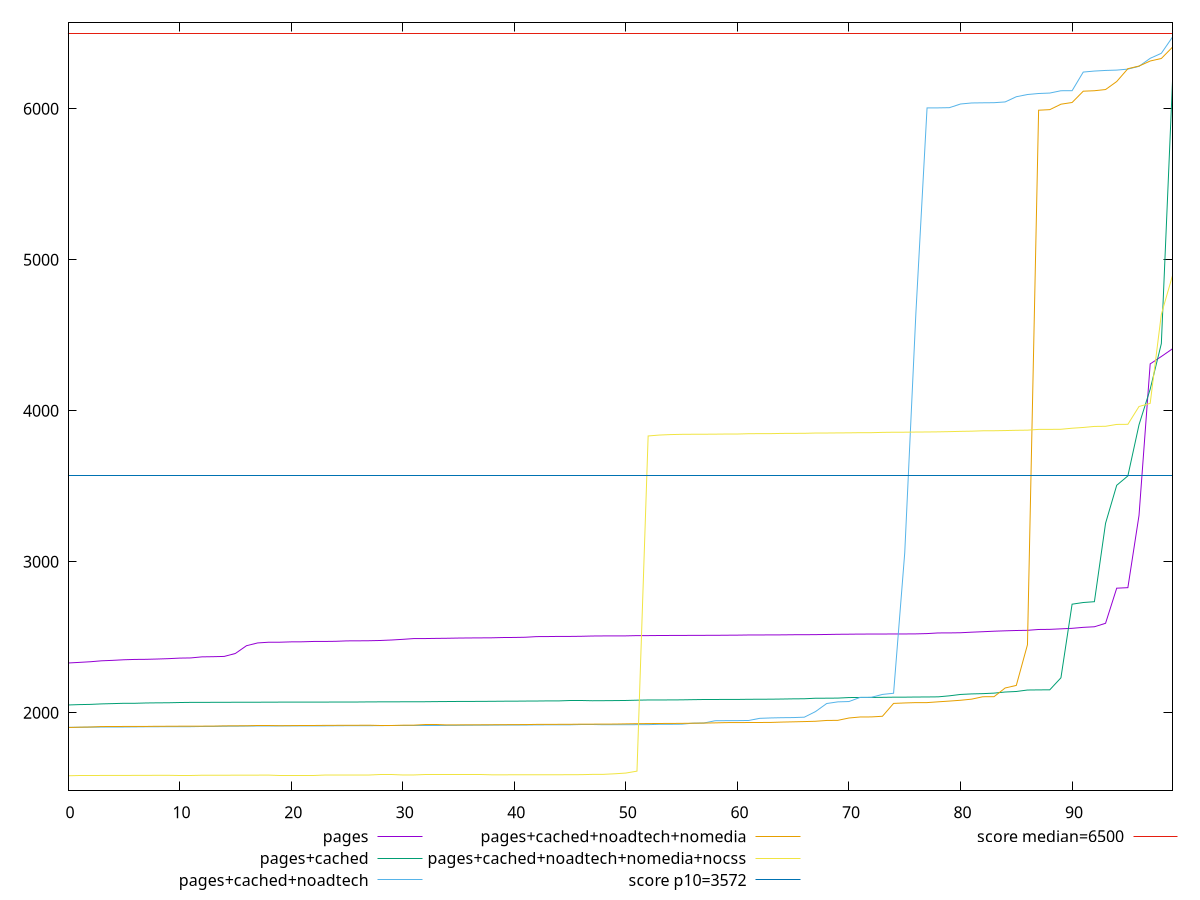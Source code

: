 reset

$pages <<EOF
0 2330.147
1 2334.1556
2 2338.4245
3 2344.6229999999996
4 2347.6095
5 2351.5503
6 2353.775
7 2354.4295
8 2356.4315500000002
9 2358.8735
10 2362.4979999999996
11 2363.7245000000003
12 2370.7425000000003
13 2371.8975
14 2373.64
15 2393.2525
16 2444.683
17 2462.9704999999994
18 2467.6730000000002
19 2467.75
20 2470.0325
21 2470.4945
22 2472.7055
23 2472.8465
24 2473.7622499999998
25 2476.59695
26 2476.8965
27 2477.54
28 2479.157
29 2482.3855
30 2486.7525
31 2491.89075
32 2491.9995
33 2493.0664999999995
34 2493.906
35 2495.2225
36 2495.9540000000006
37 2496.4220000000005
38 2496.944
39 2498.7315
40 2499.2430000000004
41 2500.6125
42 2504.8199999999997
43 2505.2622499999998
44 2506.074
45 2506.129
46 2506.9705000000004
47 2508.802
48 2509.3560499999994
49 2509.4785
50 2509.7425000000003
51 2511.398
52 2511.4639500000003
53 2512.146
54 2512.4405000000006
55 2512.721
56 2512.9820000000004
57 2513.2799999999997
58 2513.4055
59 2514.0553
60 2514.5109999999995
61 2515.6110000000003
62 2515.6935000000003
63 2516.205
64 2516.3730000000005
65 2517.2459
66 2517.393
67 2517.9705000000004
68 2518.944
69 2520.192
70 2520.7920000000004
71 2521.6225
72 2521.705
73 2522.0294999999996
74 2522.2055
75 2522.42
76 2522.9584999999997
77 2524.8509999999997
78 2529.1362
79 2529.35
80 2530.442
81 2534.179
82 2537.215
83 2540.6029999999996
84 2543.1440000000002
85 2545.3055000000004
86 2546.51
87 2552.0209999999997
88 2552.813
89 2556.2560000000003
90 2559.6440000000002
91 2566.1229999999996
92 2570.0554999999995
93 2593.084
94 2825.44
95 2828.9389999999994
96 3307.7509999999993
97 4310.3240000000005
98 4359.335
99 4410.428
EOF

$pagesCached <<EOF
0 2052.2250000000004
1 2054.6622
2 2056.075
3 2059.3695000000002
4 2061.223
5 2063.3735
6 2063.4064999999996
7 2065.4965
8 2066.3855
9 2066.8484999999996
10 2068.4775
11 2069.396
12 2069.429
13 2069.8035
14 2069.831
15 2070.3305
16 2070.3585000000003
17 2070.518
18 2070.76
19 2071.0954999999994
20 2071.1135000000004
21 2071.2275
22 2071.343
23 2071.42
24 2071.5355000000004
25 2071.6652999999997
26 2071.8655
27 2072.6092
28 2072.883
29 2073.007
30 2073.3065
31 2073.6475
32 2073.675
33 2074.4450000000006
34 2075.0115
35 2075.5577500000004
36 2075.677
37 2076.0932000000003
38 2076.4635
39 2077.1649999999995
40 2077.4212500000003
41 2078.0565
42 2078.3995
43 2079.186
44 2079.2245000000003
45 2079.4444999999996
46 2079.4610000000002
47 2080.2475
48 2080.6710000000003
49 2081.2406
50 2082.0405
51 2083.9018000000005
52 2085.346
53 2085.5604999999996
54 2085.6155
55 2086.1933000000004
56 2087.41795
57 2088.4775
58 2088.6075
59 2088.8715
60 2088.8770000000004
61 2089.8559999999998
62 2090.2025000000003
63 2090.5425000000005
64 2091.5454499999996
65 2092.76
66 2093.365
67 2096.8633
68 2097.094
69 2097.7264999999998
70 2101.3675
71 2101.9725000000003
72 2102.044
73 2102.7974999999997
74 2103.837
75 2103.99565
76 2104.8324999999995
77 2105.20515
78 2106.0975
79 2112.8075
80 2121.9045
81 2125.4965
82 2127.2670000000003
83 2130.6234499999996
84 2137.9809999999998
85 2141.5065
86 2151.178
87 2152.0830000000005
88 2152.5945
89 2232.1229999999996
90 2719.5190000000007
91 2730.5370000000003
92 2736.012
93 3254.9200000000005
94 3506.698
95 3568.767
96 3907.625000000001
97 4142.9220000000005
98 4444.6738000000005
99 6181.3989999999985
EOF

$pagesCachedNoadtech <<EOF
0 1904.3046
1 1904.5789999999997
2 1905.6405000000002
3 1906.0105
4 1906.1794999999997
5 1906.39705
6 1907.1461
7 1907.8072000000002
8 1908.1083
9 1908.2703499999998
10 1908.4317499999997
11 1908.5903999999998
12 1909.8421500000002
13 1910.2343
14 1911.6190000000004
15 1911.89865
16 1912.72785
17 1913.1228500000007
18 1913.3039500000002
19 1913.4835000000003
20 1913.5714999999998
21 1913.6772500000004
22 1913.7525499999997
23 1913.8407499999998
24 1914.4500500000004
25 1914.9025000000001
26 1915.084
27 1915.1162500000005
28 1915.4210000000003
29 1916.2224999999999
30 1916.3490500000003
31 1916.4899499999997
32 1916.7009500000004
33 1916.7019500000001
34 1917.0595
35 1917.4764999999995
36 1918.1896000000006
37 1918.5964500000002
38 1918.824
39 1919.4083
40 1919.4706500000002
41 1919.5133000000005
42 1920.3349999999998
43 1920.6216500000003
44 1920.7718999999997
45 1920.7988
46 1920.9789500000002
47 1920.981
48 1921.4653
49 1921.4782500000001
50 1921.75
51 1921.8636500000002
52 1921.9705000000004
53 1924.2368499999998
54 1924.3470499999999
55 1925.0775
56 1931.5833999999998
57 1932.6014999999998
58 1947.8545
59 1948.3920000000003
60 1948.6667500000003
61 1949.5965
62 1963.7386999999999
63 1966.4131499999999
64 1968.0311000000002
65 1968.7460999999998
66 1971.426
67 2008.46565
68 2061.774
69 2072.7786999999994
70 2075.028
71 2102.3418500000002
72 2103.001
73 2122.05965
74 2129.8355
75 3059.5035000000007
76 4647.481000000001
77 6005.128000000001
78 6005.336000000001
79 6006.7119999999995
80 6030.988
81 6037.887000000001
82 6038.895
83 6039.648
84 6044.706
85 6079.126999999999
86 6093.7684
87 6100.556999999999
88 6103.421
89 6118.789000000001
90 6119.040000000002
91 6242.403
92 6249.116496568655
93 6253.1743
94 6255.413500000001
95 6262.038800000001
96 6280.571
97 6333.435999999999
98 6366.7435
99 6474.110699999999
EOF

$pagesCachedNoadtechNomedia <<EOF
0 1903.0334999999995
1 1905.1908499999997
2 1906.14905
3 1909.4185000000002
4 1909.7115499999995
5 1909.9881000000003
6 1910.0515000000005
7 1910.2040000000002
8 1911.2244500000002
9 1911.2632000000003
10 1911.7565
11 1911.82965
12 1912.1131500000001
13 1912.2972499999998
14 1913.7306999999996
15 1914.2679500000004
16 1914.4888999999998
17 1914.6613500000003
18 1914.6675500000001
19 1915.0019000000002
20 1915.6629000000003
21 1916.3457000000003
22 1916.39475
23 1917.15875
24 1917.4298000000003
25 1917.7323500000002
26 1917.8058
27 1918.2078999999999
28 1918.2694
29 1918.2740000000001
30 1918.3179999999998
31 1918.6536500000002
32 1919.8947
33 1919.9074999999998
34 1920.078
35 1920.4827500000001
36 1920.72795
37 1920.95755
38 1921.3539999999998
39 1921.6729999999998
40 1922.2030000000002
41 1922.3849500000001
42 1923.6860000000001
43 1923.7952000000002
44 1924.0832999999998
45 1924.2910999999997
46 1925.1824000000001
47 1925.3305
48 1925.638
49 1925.8749999999998
50 1927.1382999999998
51 1928.42105
52 1929.1529999999998
53 1929.6867000000002
54 1929.9615
55 1930.4987500000002
56 1931.4535
57 1932.41525
58 1933.7565
59 1935.4818999999998
60 1935.797
61 1936.0195999999996
62 1936.2810000000004
63 1936.6954500000004
64 1938.9706500000002
65 1940.5839999999994
66 1942.3048500000004
67 1944.4044999999996
68 1949.6515000000004
69 1950.4764999999998
70 1965.9792499999999
71 1972.7137000000002
72 1973.1419999999998
73 1977.4375
74 2062.5812
75 2065.634
76 2067.8395
77 2067.9498000000003
78 2073.1385
79 2077.998
80 2083.3934999999997
81 2090.835
82 2106.7481
83 2106.9545
84 2164.6965
85 2181.8266999999996
86 2451.071
87 5989.887000000002
88 5993.674000000001
89 6029.6759999999995
90 6040.958
91 6115.801000000001
92 6118.797999999999
93 6126.758999999999
94 6179.808999999999
95 6264.8308
96 6282.2429999999995
97 6315.619999999999
98 6332.4259999999995
99 6407.432999999999
EOF

$pagesCachedNoadtechNomediaNocss <<EOF
0 1583.4740000000002
1 1585.2314999999999
2 1585.45255
3 1585.5263999999997
4 1585.6161499999998
5 1585.7503500000003
6 1586.0640999999998
7 1586.1997000000001
8 1586.5711999999999
9 1586.5869999999998
10 1586.9122
11 1586.926
12 1587.0113499999995
13 1587.06375
14 1587.1275
15 1587.4337
16 1587.6942999999997
17 1587.73135
18 1587.9195
19 1588.0097999999998
20 1588.0135
21 1588.1115000000002
22 1588.1135
23 1588.2465500000003
24 1588.2770500000001
25 1588.3276999999998
26 1588.4815
27 1588.531
28 1588.6399999999999
29 1588.6433499999998
30 1588.7700999999997
31 1588.91325
32 1589.2665
33 1589.289
34 1589.3954999999999
35 1589.3999999999996
36 1589.52295
37 1589.5522999999998
38 1589.7889499999997
39 1589.8740000000003
40 1589.99615
41 1590.0545000000002
42 1590.0965
43 1590.1889999999999
44 1590.2193499999998
45 1590.56
46 1590.891
47 1592.6868999999997
48 1592.9816500000002
49 1596.643
50 1601.466
51 1614.1449499999999
52 3833.2029999999995
53 3839.1920000000005
54 3842.3307
55 3843.9839999999995
56 3844.5209999999997
57 3844.7124
58 3845.196
59 3845.9726
60 3846.003
61 3848.1689
62 3848.6106
63 3848.7053000000005
64 3850.1254000000004
65 3850.523
66 3850.7751
67 3852.5766999999996
68 3852.751
69 3853.4298
70 3853.8810000000008
71 3854.9127000000003
72 3854.9581999999996
73 3856.9517
74 3857.9800000000005
75 3858.1240000000003
76 3859.135
77 3859.6208
78 3860.4489999999996
79 3861.8783999999996
80 3863.734999999999
81 3864.9962000000005
82 3867.4779
83 3867.758
84 3869.0103000000004
85 3870.7369999999996
86 3871.685
87 3876.7298
88 3876.887
89 3877.572
90 3884.5024000000003
91 3889.4846
92 3896.3459999999995
93 3897.2700000000004
94 3909.6589999999997
95 3910.3329
96 4028.4919999999997
97 4049.043
98 4638.627
99 4895.148999999999
EOF

set key outside below
set xrange [0:99]
set yrange [1485.661266:6571.923433999999]
set trange [1485.661266:6571.923433999999]
set terminal svg size 640, 580 enhanced background rgb 'white'
set output "report_00019_2021-02-10T18-14-37.922Z//first-cpu-idle/comparison/sorted/all_raw.svg"

plot $pages title "pages" with line, \
     $pagesCached title "pages+cached" with line, \
     $pagesCachedNoadtech title "pages+cached+noadtech" with line, \
     $pagesCachedNoadtechNomedia title "pages+cached+noadtech+nomedia" with line, \
     $pagesCachedNoadtechNomediaNocss title "pages+cached+noadtech+nomedia+nocss" with line, \
     3572 title "score p10=3572", \
     6500 title "score median=6500"

reset
